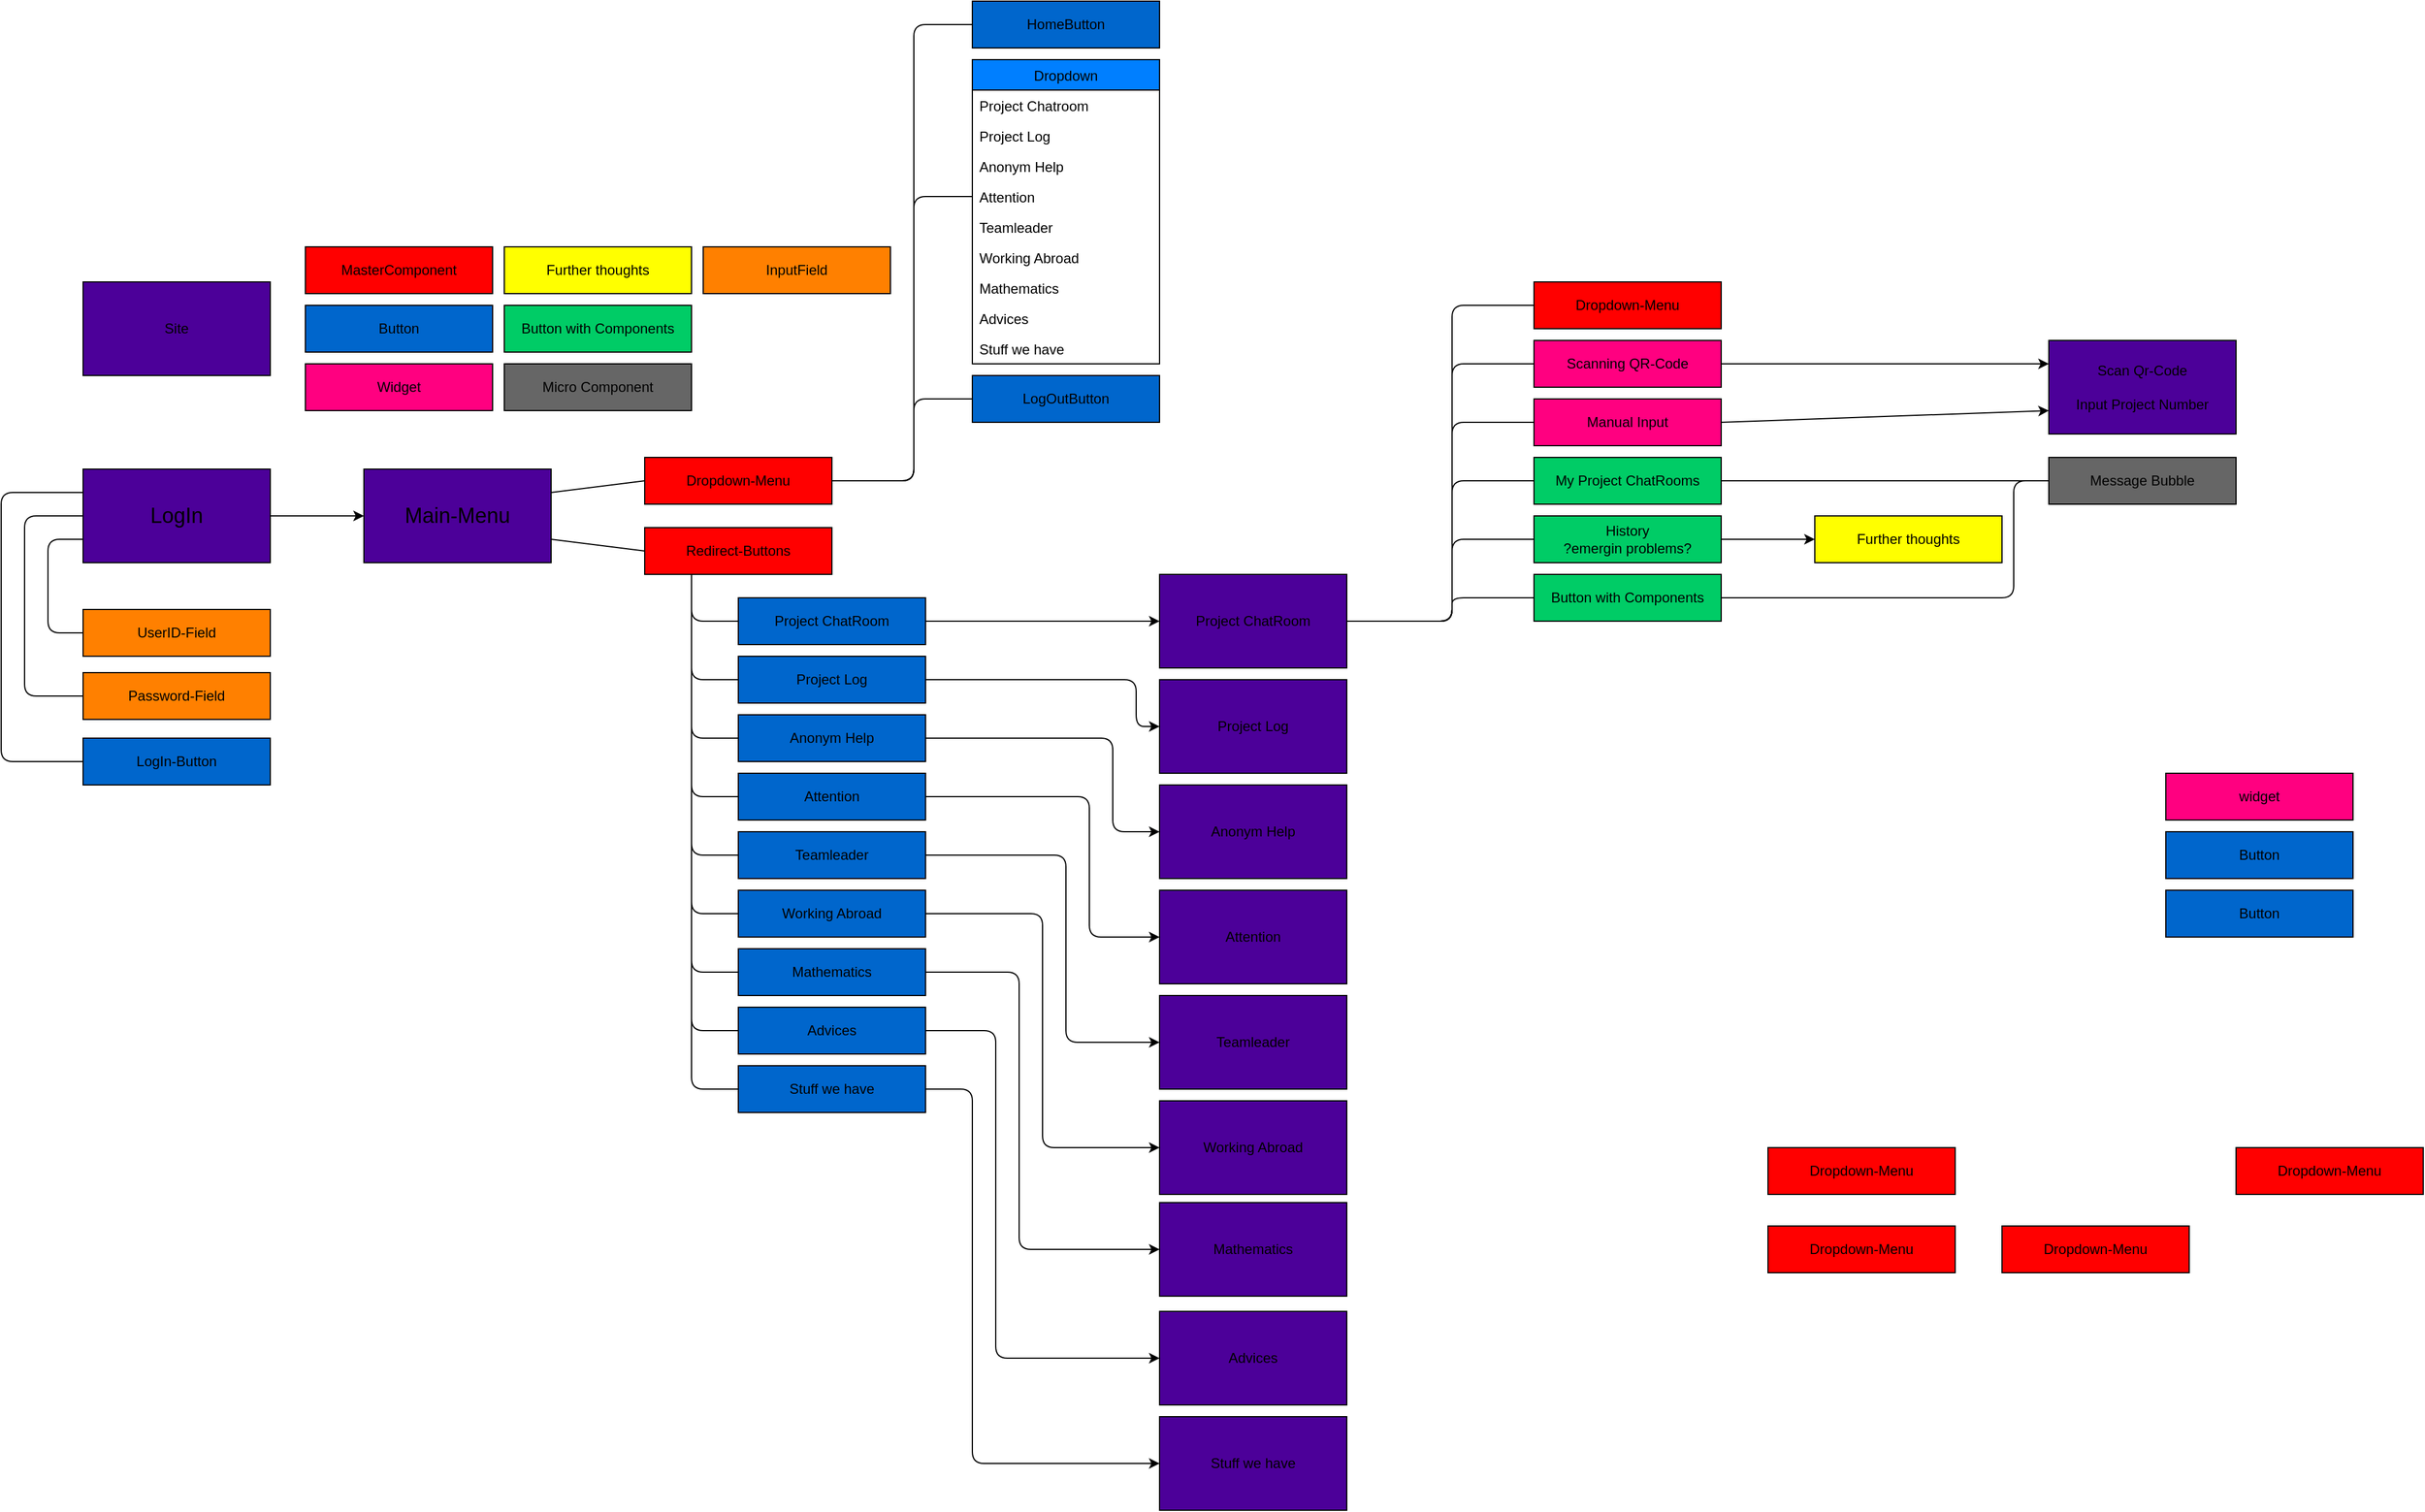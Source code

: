 <mxfile version="14.1.8" type="github">
  <diagram id="CYzmzR_TMUYCj8WLfeWa" name="Page-1">
    <mxGraphModel dx="848" dy="1343" grid="1" gridSize="10" guides="1" tooltips="1" connect="1" arrows="1" fold="1" page="1" pageScale="1" pageWidth="1169" pageHeight="827" math="0" shadow="0">
      <root>
        <mxCell id="0" />
        <mxCell id="1" parent="0" />
        <mxCell id="Xn9P-yLoD2EliFYj8Yuh-2" value="&lt;font style=&quot;font-size: 18px&quot;&gt;LogIn&lt;/font&gt;" style="rounded=0;whiteSpace=wrap;html=1;fillColor=#4C0099;" vertex="1" parent="1">
          <mxGeometry x="80" y="200" width="160" height="80" as="geometry" />
        </mxCell>
        <mxCell id="Xn9P-yLoD2EliFYj8Yuh-3" value="&lt;font style=&quot;font-size: 18px&quot;&gt;Main-Menu&lt;/font&gt;" style="rounded=0;whiteSpace=wrap;html=1;fillColor=#4C0099;" vertex="1" parent="1">
          <mxGeometry x="320" y="200" width="160" height="80" as="geometry" />
        </mxCell>
        <mxCell id="Xn9P-yLoD2EliFYj8Yuh-4" value="" style="endArrow=classic;html=1;exitX=1;exitY=0.5;exitDx=0;exitDy=0;entryX=0;entryY=0.5;entryDx=0;entryDy=0;" edge="1" parent="1" source="Xn9P-yLoD2EliFYj8Yuh-2" target="Xn9P-yLoD2EliFYj8Yuh-3">
          <mxGeometry width="50" height="50" relative="1" as="geometry">
            <mxPoint x="260" y="360" as="sourcePoint" />
            <mxPoint x="310" y="310" as="targetPoint" />
          </mxGeometry>
        </mxCell>
        <mxCell id="Xn9P-yLoD2EliFYj8Yuh-5" value="Button" style="rounded=0;whiteSpace=wrap;html=1;fillColor=#0066CC;" vertex="1" parent="1">
          <mxGeometry x="270" y="60" width="160" height="40" as="geometry" />
        </mxCell>
        <mxCell id="Xn9P-yLoD2EliFYj8Yuh-6" value="Site" style="rounded=0;whiteSpace=wrap;html=1;fillColor=#4C0099;" vertex="1" parent="1">
          <mxGeometry x="80" y="40" width="160" height="80" as="geometry" />
        </mxCell>
        <mxCell id="Xn9P-yLoD2EliFYj8Yuh-7" value="Dropdown-Menu" style="rounded=0;whiteSpace=wrap;html=1;fillColor=#FF0000;" vertex="1" parent="1">
          <mxGeometry x="560" y="190" width="160" height="40" as="geometry" />
        </mxCell>
        <mxCell id="Xn9P-yLoD2EliFYj8Yuh-8" value="Redirect-Buttons" style="rounded=0;whiteSpace=wrap;html=1;fillColor=#FF0000;" vertex="1" parent="1">
          <mxGeometry x="560" y="250" width="160" height="40" as="geometry" />
        </mxCell>
        <mxCell id="Xn9P-yLoD2EliFYj8Yuh-9" value="" style="endArrow=none;html=1;entryX=0;entryY=0.5;entryDx=0;entryDy=0;exitX=1;exitY=0.25;exitDx=0;exitDy=0;" edge="1" parent="1" source="Xn9P-yLoD2EliFYj8Yuh-3" target="Xn9P-yLoD2EliFYj8Yuh-7">
          <mxGeometry width="50" height="50" relative="1" as="geometry">
            <mxPoint x="460" y="350" as="sourcePoint" />
            <mxPoint x="510" y="300" as="targetPoint" />
          </mxGeometry>
        </mxCell>
        <mxCell id="Xn9P-yLoD2EliFYj8Yuh-10" value="" style="endArrow=none;html=1;entryX=0;entryY=0.5;entryDx=0;entryDy=0;exitX=1;exitY=0.75;exitDx=0;exitDy=0;" edge="1" parent="1" source="Xn9P-yLoD2EliFYj8Yuh-3" target="Xn9P-yLoD2EliFYj8Yuh-8">
          <mxGeometry width="50" height="50" relative="1" as="geometry">
            <mxPoint x="460" y="360" as="sourcePoint" />
            <mxPoint x="510" y="310" as="targetPoint" />
          </mxGeometry>
        </mxCell>
        <mxCell id="Xn9P-yLoD2EliFYj8Yuh-11" value="UserID-Field" style="rounded=0;whiteSpace=wrap;html=1;fillColor=#FF8000;" vertex="1" parent="1">
          <mxGeometry x="80" y="320" width="160" height="40" as="geometry" />
        </mxCell>
        <mxCell id="Xn9P-yLoD2EliFYj8Yuh-12" value="Password-Field" style="rounded=0;whiteSpace=wrap;html=1;fillColor=#FF8000;" vertex="1" parent="1">
          <mxGeometry x="80" y="374" width="160" height="40" as="geometry" />
        </mxCell>
        <mxCell id="Xn9P-yLoD2EliFYj8Yuh-13" value="LogIn-Button" style="rounded=0;whiteSpace=wrap;html=1;fillColor=#0066CC;" vertex="1" parent="1">
          <mxGeometry x="80" y="430" width="160" height="40" as="geometry" />
        </mxCell>
        <mxCell id="Xn9P-yLoD2EliFYj8Yuh-15" value="" style="endArrow=none;html=1;entryX=0;entryY=0.25;entryDx=0;entryDy=0;exitX=0;exitY=0.5;exitDx=0;exitDy=0;" edge="1" parent="1" source="Xn9P-yLoD2EliFYj8Yuh-13" target="Xn9P-yLoD2EliFYj8Yuh-2">
          <mxGeometry width="50" height="50" relative="1" as="geometry">
            <mxPoint x="30" y="450" as="sourcePoint" />
            <mxPoint x="50" y="230" as="targetPoint" />
            <Array as="points">
              <mxPoint x="10" y="450" />
              <mxPoint x="10" y="220" />
            </Array>
          </mxGeometry>
        </mxCell>
        <mxCell id="Xn9P-yLoD2EliFYj8Yuh-16" value="" style="endArrow=none;html=1;entryX=0;entryY=0.5;entryDx=0;entryDy=0;exitX=0;exitY=0.5;exitDx=0;exitDy=0;" edge="1" parent="1" source="Xn9P-yLoD2EliFYj8Yuh-12" target="Xn9P-yLoD2EliFYj8Yuh-2">
          <mxGeometry width="50" height="50" relative="1" as="geometry">
            <mxPoint x="10" y="310" as="sourcePoint" />
            <mxPoint x="60" y="260" as="targetPoint" />
            <Array as="points">
              <mxPoint x="30" y="394" />
              <mxPoint x="30" y="240" />
            </Array>
          </mxGeometry>
        </mxCell>
        <mxCell id="Xn9P-yLoD2EliFYj8Yuh-17" value="" style="endArrow=none;html=1;entryX=0;entryY=0.75;entryDx=0;entryDy=0;exitX=0;exitY=0.5;exitDx=0;exitDy=0;" edge="1" parent="1" source="Xn9P-yLoD2EliFYj8Yuh-11" target="Xn9P-yLoD2EliFYj8Yuh-2">
          <mxGeometry width="50" height="50" relative="1" as="geometry">
            <mxPoint x="40" y="330" as="sourcePoint" />
            <mxPoint x="90" y="280" as="targetPoint" />
            <Array as="points">
              <mxPoint x="50" y="340" />
              <mxPoint x="50" y="260" />
            </Array>
          </mxGeometry>
        </mxCell>
        <mxCell id="Xn9P-yLoD2EliFYj8Yuh-18" value="Project ChatRoom" style="rounded=0;whiteSpace=wrap;html=1;fillColor=#0066CC;" vertex="1" parent="1">
          <mxGeometry x="640" y="310" width="160" height="40" as="geometry" />
        </mxCell>
        <mxCell id="Xn9P-yLoD2EliFYj8Yuh-19" value="Project Log" style="rounded=0;whiteSpace=wrap;html=1;fillColor=#0066CC;" vertex="1" parent="1">
          <mxGeometry x="640" y="360" width="160" height="40" as="geometry" />
        </mxCell>
        <mxCell id="Xn9P-yLoD2EliFYj8Yuh-20" value="Anonym Help" style="rounded=0;whiteSpace=wrap;html=1;fillColor=#0066CC;" vertex="1" parent="1">
          <mxGeometry x="640" y="410" width="160" height="40" as="geometry" />
        </mxCell>
        <mxCell id="Xn9P-yLoD2EliFYj8Yuh-21" value="" style="endArrow=none;html=1;entryX=0.25;entryY=1;entryDx=0;entryDy=0;exitX=0;exitY=0.5;exitDx=0;exitDy=0;" edge="1" parent="1" source="Xn9P-yLoD2EliFYj8Yuh-20" target="Xn9P-yLoD2EliFYj8Yuh-8">
          <mxGeometry width="50" height="50" relative="1" as="geometry">
            <mxPoint x="600" y="450" as="sourcePoint" />
            <mxPoint x="570" y="310" as="targetPoint" />
            <Array as="points">
              <mxPoint x="600" y="430" />
            </Array>
          </mxGeometry>
        </mxCell>
        <mxCell id="Xn9P-yLoD2EliFYj8Yuh-22" value="" style="endArrow=none;html=1;entryX=0;entryY=0.5;entryDx=0;entryDy=0;" edge="1" parent="1" target="Xn9P-yLoD2EliFYj8Yuh-19">
          <mxGeometry width="50" height="50" relative="1" as="geometry">
            <mxPoint x="600" y="290" as="sourcePoint" />
            <mxPoint x="640" y="370" as="targetPoint" />
            <Array as="points">
              <mxPoint x="600" y="380" />
            </Array>
          </mxGeometry>
        </mxCell>
        <mxCell id="Xn9P-yLoD2EliFYj8Yuh-23" value="" style="endArrow=none;html=1;entryX=0.25;entryY=1;entryDx=0;entryDy=0;exitX=0;exitY=0.5;exitDx=0;exitDy=0;" edge="1" parent="1" source="Xn9P-yLoD2EliFYj8Yuh-18" target="Xn9P-yLoD2EliFYj8Yuh-8">
          <mxGeometry width="50" height="50" relative="1" as="geometry">
            <mxPoint x="420" y="420" as="sourcePoint" />
            <mxPoint x="470" y="370" as="targetPoint" />
            <Array as="points">
              <mxPoint x="600" y="330" />
            </Array>
          </mxGeometry>
        </mxCell>
        <mxCell id="Xn9P-yLoD2EliFYj8Yuh-24" value="MasterComponent" style="rounded=0;whiteSpace=wrap;html=1;fillColor=#FF0000;" vertex="1" parent="1">
          <mxGeometry x="270" y="10" width="160" height="40" as="geometry" />
        </mxCell>
        <mxCell id="Xn9P-yLoD2EliFYj8Yuh-25" value="Dropdown" style="swimlane;fontStyle=0;childLayout=stackLayout;horizontal=1;startSize=26;fillColor=#007FFF;horizontalStack=0;resizeParent=1;resizeParentMax=0;resizeLast=0;collapsible=1;marginBottom=0;" vertex="1" parent="1">
          <mxGeometry x="840" y="-150" width="160" height="260" as="geometry" />
        </mxCell>
        <mxCell id="Xn9P-yLoD2EliFYj8Yuh-26" value="Project Chatroom" style="text;strokeColor=none;fillColor=none;align=left;verticalAlign=top;spacingLeft=4;spacingRight=4;overflow=hidden;rotatable=0;points=[[0,0.5],[1,0.5]];portConstraint=eastwest;" vertex="1" parent="Xn9P-yLoD2EliFYj8Yuh-25">
          <mxGeometry y="26" width="160" height="26" as="geometry" />
        </mxCell>
        <mxCell id="Xn9P-yLoD2EliFYj8Yuh-27" value="Project Log" style="text;strokeColor=none;fillColor=none;align=left;verticalAlign=top;spacingLeft=4;spacingRight=4;overflow=hidden;rotatable=0;points=[[0,0.5],[1,0.5]];portConstraint=eastwest;" vertex="1" parent="Xn9P-yLoD2EliFYj8Yuh-25">
          <mxGeometry y="52" width="160" height="26" as="geometry" />
        </mxCell>
        <mxCell id="Xn9P-yLoD2EliFYj8Yuh-28" value="Anonym Help" style="text;strokeColor=none;fillColor=none;align=left;verticalAlign=top;spacingLeft=4;spacingRight=4;overflow=hidden;rotatable=0;points=[[0,0.5],[1,0.5]];portConstraint=eastwest;" vertex="1" parent="Xn9P-yLoD2EliFYj8Yuh-25">
          <mxGeometry y="78" width="160" height="26" as="geometry" />
        </mxCell>
        <mxCell id="Xn9P-yLoD2EliFYj8Yuh-32" value="Attention" style="text;strokeColor=none;fillColor=none;align=left;verticalAlign=top;spacingLeft=4;spacingRight=4;overflow=hidden;rotatable=0;points=[[0,0.5],[1,0.5]];portConstraint=eastwest;" vertex="1" parent="Xn9P-yLoD2EliFYj8Yuh-25">
          <mxGeometry y="104" width="160" height="26" as="geometry" />
        </mxCell>
        <mxCell id="Xn9P-yLoD2EliFYj8Yuh-33" value="Teamleader" style="text;strokeColor=none;fillColor=none;align=left;verticalAlign=top;spacingLeft=4;spacingRight=4;overflow=hidden;rotatable=0;points=[[0,0.5],[1,0.5]];portConstraint=eastwest;" vertex="1" parent="Xn9P-yLoD2EliFYj8Yuh-25">
          <mxGeometry y="130" width="160" height="26" as="geometry" />
        </mxCell>
        <mxCell id="Xn9P-yLoD2EliFYj8Yuh-34" value="Working Abroad" style="text;strokeColor=none;fillColor=none;align=left;verticalAlign=top;spacingLeft=4;spacingRight=4;overflow=hidden;rotatable=0;points=[[0,0.5],[1,0.5]];portConstraint=eastwest;" vertex="1" parent="Xn9P-yLoD2EliFYj8Yuh-25">
          <mxGeometry y="156" width="160" height="26" as="geometry" />
        </mxCell>
        <mxCell id="Xn9P-yLoD2EliFYj8Yuh-35" value="Mathematics" style="text;strokeColor=none;fillColor=none;align=left;verticalAlign=top;spacingLeft=4;spacingRight=4;overflow=hidden;rotatable=0;points=[[0,0.5],[1,0.5]];portConstraint=eastwest;" vertex="1" parent="Xn9P-yLoD2EliFYj8Yuh-25">
          <mxGeometry y="182" width="160" height="26" as="geometry" />
        </mxCell>
        <mxCell id="Xn9P-yLoD2EliFYj8Yuh-36" value="Advices" style="text;strokeColor=none;fillColor=none;align=left;verticalAlign=top;spacingLeft=4;spacingRight=4;overflow=hidden;rotatable=0;points=[[0,0.5],[1,0.5]];portConstraint=eastwest;" vertex="1" parent="Xn9P-yLoD2EliFYj8Yuh-25">
          <mxGeometry y="208" width="160" height="26" as="geometry" />
        </mxCell>
        <mxCell id="Xn9P-yLoD2EliFYj8Yuh-37" value="Stuff we have" style="text;strokeColor=none;fillColor=none;align=left;verticalAlign=top;spacingLeft=4;spacingRight=4;overflow=hidden;rotatable=0;points=[[0,0.5],[1,0.5]];portConstraint=eastwest;" vertex="1" parent="Xn9P-yLoD2EliFYj8Yuh-25">
          <mxGeometry y="234" width="160" height="26" as="geometry" />
        </mxCell>
        <mxCell id="Xn9P-yLoD2EliFYj8Yuh-30" value="HomeButton" style="rounded=0;whiteSpace=wrap;html=1;fillColor=#0066CC;" vertex="1" parent="1">
          <mxGeometry x="840" y="-200" width="160" height="40" as="geometry" />
        </mxCell>
        <mxCell id="Xn9P-yLoD2EliFYj8Yuh-31" value="LogOutButton" style="rounded=0;whiteSpace=wrap;html=1;fillColor=#0066CC;" vertex="1" parent="1">
          <mxGeometry x="840" y="120" width="160" height="40" as="geometry" />
        </mxCell>
        <mxCell id="Xn9P-yLoD2EliFYj8Yuh-39" value="" style="endArrow=none;html=1;exitX=1;exitY=0.5;exitDx=0;exitDy=0;entryX=0;entryY=0.5;entryDx=0;entryDy=0;" edge="1" parent="1" source="Xn9P-yLoD2EliFYj8Yuh-7" target="Xn9P-yLoD2EliFYj8Yuh-30">
          <mxGeometry width="50" height="50" relative="1" as="geometry">
            <mxPoint x="600" y="-60" as="sourcePoint" />
            <mxPoint x="650" y="-110" as="targetPoint" />
            <Array as="points">
              <mxPoint x="790" y="210" />
              <mxPoint x="790" y="-180" />
            </Array>
          </mxGeometry>
        </mxCell>
        <mxCell id="Xn9P-yLoD2EliFYj8Yuh-40" value="" style="endArrow=none;html=1;exitX=1;exitY=0.5;exitDx=0;exitDy=0;entryX=0;entryY=0.5;entryDx=0;entryDy=0;" edge="1" parent="1" source="Xn9P-yLoD2EliFYj8Yuh-7" target="Xn9P-yLoD2EliFYj8Yuh-31">
          <mxGeometry width="50" height="50" relative="1" as="geometry">
            <mxPoint x="490" y="-70" as="sourcePoint" />
            <mxPoint x="540" y="-120" as="targetPoint" />
            <Array as="points">
              <mxPoint x="790" y="210" />
              <mxPoint x="790" y="140" />
            </Array>
          </mxGeometry>
        </mxCell>
        <mxCell id="Xn9P-yLoD2EliFYj8Yuh-41" value="" style="endArrow=none;html=1;exitX=1;exitY=0.5;exitDx=0;exitDy=0;entryX=0;entryY=0.5;entryDx=0;entryDy=0;" edge="1" parent="1" source="Xn9P-yLoD2EliFYj8Yuh-7" target="Xn9P-yLoD2EliFYj8Yuh-32">
          <mxGeometry width="50" height="50" relative="1" as="geometry">
            <mxPoint x="610" y="-130" as="sourcePoint" />
            <mxPoint x="660" y="-180" as="targetPoint" />
            <Array as="points">
              <mxPoint x="790" y="210" />
              <mxPoint x="790" y="-33" />
            </Array>
          </mxGeometry>
        </mxCell>
        <mxCell id="Xn9P-yLoD2EliFYj8Yuh-42" value="Attention" style="rounded=0;whiteSpace=wrap;html=1;fillColor=#0066CC;" vertex="1" parent="1">
          <mxGeometry x="640" y="460" width="160" height="40" as="geometry" />
        </mxCell>
        <mxCell id="Xn9P-yLoD2EliFYj8Yuh-43" value="Working Abroad" style="rounded=0;whiteSpace=wrap;html=1;fillColor=#0066CC;" vertex="1" parent="1">
          <mxGeometry x="640" y="560" width="160" height="40" as="geometry" />
        </mxCell>
        <mxCell id="Xn9P-yLoD2EliFYj8Yuh-44" value="Teamleader" style="rounded=0;whiteSpace=wrap;html=1;fillColor=#0066CC;" vertex="1" parent="1">
          <mxGeometry x="640" y="510" width="160" height="40" as="geometry" />
        </mxCell>
        <mxCell id="Xn9P-yLoD2EliFYj8Yuh-45" value="Mathematics" style="rounded=0;whiteSpace=wrap;html=1;fillColor=#0066CC;" vertex="1" parent="1">
          <mxGeometry x="640" y="610" width="160" height="40" as="geometry" />
        </mxCell>
        <mxCell id="Xn9P-yLoD2EliFYj8Yuh-46" value="Advices" style="rounded=0;whiteSpace=wrap;html=1;fillColor=#0066CC;" vertex="1" parent="1">
          <mxGeometry x="640" y="660" width="160" height="40" as="geometry" />
        </mxCell>
        <mxCell id="Xn9P-yLoD2EliFYj8Yuh-47" value="Stuff we have" style="rounded=0;whiteSpace=wrap;html=1;fillColor=#0066CC;" vertex="1" parent="1">
          <mxGeometry x="640" y="710" width="160" height="40" as="geometry" />
        </mxCell>
        <mxCell id="Xn9P-yLoD2EliFYj8Yuh-48" value="" style="endArrow=none;html=1;entryX=0;entryY=0.5;entryDx=0;entryDy=0;exitX=0.25;exitY=1;exitDx=0;exitDy=0;" edge="1" parent="1" source="Xn9P-yLoD2EliFYj8Yuh-8" target="Xn9P-yLoD2EliFYj8Yuh-43">
          <mxGeometry width="50" height="50" relative="1" as="geometry">
            <mxPoint x="390" y="510" as="sourcePoint" />
            <mxPoint x="440" y="460" as="targetPoint" />
            <Array as="points">
              <mxPoint x="600" y="580" />
            </Array>
          </mxGeometry>
        </mxCell>
        <mxCell id="Xn9P-yLoD2EliFYj8Yuh-49" value="" style="endArrow=none;html=1;entryX=0;entryY=0.5;entryDx=0;entryDy=0;" edge="1" parent="1" target="Xn9P-yLoD2EliFYj8Yuh-42">
          <mxGeometry width="50" height="50" relative="1" as="geometry">
            <mxPoint x="600" y="290" as="sourcePoint" />
            <mxPoint x="440" y="390" as="targetPoint" />
            <Array as="points">
              <mxPoint x="600" y="480" />
            </Array>
          </mxGeometry>
        </mxCell>
        <mxCell id="Xn9P-yLoD2EliFYj8Yuh-50" value="" style="endArrow=none;html=1;entryX=0;entryY=0.5;entryDx=0;entryDy=0;" edge="1" parent="1" target="Xn9P-yLoD2EliFYj8Yuh-47">
          <mxGeometry width="50" height="50" relative="1" as="geometry">
            <mxPoint x="600" y="290" as="sourcePoint" />
            <mxPoint x="390" y="560" as="targetPoint" />
            <Array as="points">
              <mxPoint x="600" y="730" />
            </Array>
          </mxGeometry>
        </mxCell>
        <mxCell id="Xn9P-yLoD2EliFYj8Yuh-51" value="" style="endArrow=none;html=1;entryX=0;entryY=0.5;entryDx=0;entryDy=0;" edge="1" parent="1" target="Xn9P-yLoD2EliFYj8Yuh-45">
          <mxGeometry width="50" height="50" relative="1" as="geometry">
            <mxPoint x="600" y="290" as="sourcePoint" />
            <mxPoint x="440" y="660" as="targetPoint" />
            <Array as="points">
              <mxPoint x="600" y="630" />
            </Array>
          </mxGeometry>
        </mxCell>
        <mxCell id="Xn9P-yLoD2EliFYj8Yuh-52" value="" style="endArrow=none;html=1;entryX=0;entryY=0.5;entryDx=0;entryDy=0;exitX=0.25;exitY=1;exitDx=0;exitDy=0;" edge="1" parent="1" source="Xn9P-yLoD2EliFYj8Yuh-8" target="Xn9P-yLoD2EliFYj8Yuh-46">
          <mxGeometry width="50" height="50" relative="1" as="geometry">
            <mxPoint x="370" y="660" as="sourcePoint" />
            <mxPoint x="420" y="610" as="targetPoint" />
            <Array as="points">
              <mxPoint x="600" y="680" />
            </Array>
          </mxGeometry>
        </mxCell>
        <mxCell id="Xn9P-yLoD2EliFYj8Yuh-53" value="" style="endArrow=none;html=1;entryX=0;entryY=0.5;entryDx=0;entryDy=0;" edge="1" parent="1" target="Xn9P-yLoD2EliFYj8Yuh-44">
          <mxGeometry width="50" height="50" relative="1" as="geometry">
            <mxPoint x="600" y="290" as="sourcePoint" />
            <mxPoint x="480" y="520" as="targetPoint" />
            <Array as="points">
              <mxPoint x="600" y="530" />
            </Array>
          </mxGeometry>
        </mxCell>
        <mxCell id="Xn9P-yLoD2EliFYj8Yuh-54" value="Project ChatRoom" style="rounded=0;whiteSpace=wrap;html=1;fillColor=#4C0099;" vertex="1" parent="1">
          <mxGeometry x="1000" y="290" width="160" height="80" as="geometry" />
        </mxCell>
        <mxCell id="Xn9P-yLoD2EliFYj8Yuh-55" value="" style="endArrow=classic;html=1;exitX=1;exitY=0.5;exitDx=0;exitDy=0;entryX=0;entryY=0.5;entryDx=0;entryDy=0;" edge="1" parent="1" source="Xn9P-yLoD2EliFYj8Yuh-18" target="Xn9P-yLoD2EliFYj8Yuh-54">
          <mxGeometry width="50" height="50" relative="1" as="geometry">
            <mxPoint x="870" y="360" as="sourcePoint" />
            <mxPoint x="920" y="310" as="targetPoint" />
          </mxGeometry>
        </mxCell>
        <mxCell id="Xn9P-yLoD2EliFYj8Yuh-56" value="Project Log" style="rounded=0;whiteSpace=wrap;html=1;fillColor=#4C0099;" vertex="1" parent="1">
          <mxGeometry x="1000" y="380" width="160" height="80" as="geometry" />
        </mxCell>
        <mxCell id="Xn9P-yLoD2EliFYj8Yuh-57" value="Anonym Help" style="rounded=0;whiteSpace=wrap;html=1;fillColor=#4C0099;" vertex="1" parent="1">
          <mxGeometry x="1000" y="470" width="160" height="80" as="geometry" />
        </mxCell>
        <mxCell id="Xn9P-yLoD2EliFYj8Yuh-58" value="Attention" style="rounded=0;whiteSpace=wrap;html=1;fillColor=#4C0099;" vertex="1" parent="1">
          <mxGeometry x="1000" y="560" width="160" height="80" as="geometry" />
        </mxCell>
        <mxCell id="Xn9P-yLoD2EliFYj8Yuh-59" value="Teamleader" style="rounded=0;whiteSpace=wrap;html=1;fillColor=#4C0099;" vertex="1" parent="1">
          <mxGeometry x="1000" y="650" width="160" height="80" as="geometry" />
        </mxCell>
        <mxCell id="Xn9P-yLoD2EliFYj8Yuh-60" value="Working Abroad" style="rounded=0;whiteSpace=wrap;html=1;fillColor=#4C0099;" vertex="1" parent="1">
          <mxGeometry x="1000" y="740" width="160" height="80" as="geometry" />
        </mxCell>
        <mxCell id="Xn9P-yLoD2EliFYj8Yuh-61" value="Mathematics" style="rounded=0;whiteSpace=wrap;html=1;fillColor=#4C0099;" vertex="1" parent="1">
          <mxGeometry x="1000" y="827" width="160" height="80" as="geometry" />
        </mxCell>
        <mxCell id="Xn9P-yLoD2EliFYj8Yuh-62" value="Advices" style="rounded=0;whiteSpace=wrap;html=1;fillColor=#4C0099;" vertex="1" parent="1">
          <mxGeometry x="1000" y="920" width="160" height="80" as="geometry" />
        </mxCell>
        <mxCell id="Xn9P-yLoD2EliFYj8Yuh-63" value="Stuff we have" style="rounded=0;whiteSpace=wrap;html=1;fillColor=#4C0099;" vertex="1" parent="1">
          <mxGeometry x="1000" y="1010" width="160" height="80" as="geometry" />
        </mxCell>
        <mxCell id="Xn9P-yLoD2EliFYj8Yuh-64" value="" style="endArrow=classic;html=1;exitX=1;exitY=0.5;exitDx=0;exitDy=0;entryX=0;entryY=0.5;entryDx=0;entryDy=0;" edge="1" parent="1" source="Xn9P-yLoD2EliFYj8Yuh-19" target="Xn9P-yLoD2EliFYj8Yuh-56">
          <mxGeometry width="50" height="50" relative="1" as="geometry">
            <mxPoint x="880" y="450" as="sourcePoint" />
            <mxPoint x="930" y="400" as="targetPoint" />
            <Array as="points">
              <mxPoint x="980" y="380" />
              <mxPoint x="980" y="420" />
            </Array>
          </mxGeometry>
        </mxCell>
        <mxCell id="Xn9P-yLoD2EliFYj8Yuh-65" value="" style="endArrow=classic;html=1;exitX=1;exitY=0.5;exitDx=0;exitDy=0;entryX=0;entryY=0.5;entryDx=0;entryDy=0;" edge="1" parent="1" source="Xn9P-yLoD2EliFYj8Yuh-20" target="Xn9P-yLoD2EliFYj8Yuh-57">
          <mxGeometry width="50" height="50" relative="1" as="geometry">
            <mxPoint x="850" y="490" as="sourcePoint" />
            <mxPoint x="900" y="440" as="targetPoint" />
            <Array as="points">
              <mxPoint x="960" y="430" />
              <mxPoint x="960" y="510" />
            </Array>
          </mxGeometry>
        </mxCell>
        <mxCell id="Xn9P-yLoD2EliFYj8Yuh-66" value="" style="endArrow=classic;html=1;exitX=1;exitY=0.5;exitDx=0;exitDy=0;entryX=0;entryY=0.5;entryDx=0;entryDy=0;" edge="1" parent="1" source="Xn9P-yLoD2EliFYj8Yuh-42" target="Xn9P-yLoD2EliFYj8Yuh-58">
          <mxGeometry width="50" height="50" relative="1" as="geometry">
            <mxPoint x="830" y="570" as="sourcePoint" />
            <mxPoint x="880" y="520" as="targetPoint" />
            <Array as="points">
              <mxPoint x="940" y="480" />
              <mxPoint x="940" y="600" />
            </Array>
          </mxGeometry>
        </mxCell>
        <mxCell id="Xn9P-yLoD2EliFYj8Yuh-67" value="" style="endArrow=classic;html=1;exitX=1;exitY=0.5;exitDx=0;exitDy=0;entryX=0;entryY=0.5;entryDx=0;entryDy=0;" edge="1" parent="1" source="Xn9P-yLoD2EliFYj8Yuh-44" target="Xn9P-yLoD2EliFYj8Yuh-59">
          <mxGeometry width="50" height="50" relative="1" as="geometry">
            <mxPoint x="890" y="590" as="sourcePoint" />
            <mxPoint x="940" y="540" as="targetPoint" />
            <Array as="points">
              <mxPoint x="920" y="530" />
              <mxPoint x="920" y="690" />
            </Array>
          </mxGeometry>
        </mxCell>
        <mxCell id="Xn9P-yLoD2EliFYj8Yuh-68" value="" style="endArrow=classic;html=1;exitX=1;exitY=0.5;exitDx=0;exitDy=0;entryX=0;entryY=0.5;entryDx=0;entryDy=0;" edge="1" parent="1" source="Xn9P-yLoD2EliFYj8Yuh-43" target="Xn9P-yLoD2EliFYj8Yuh-60">
          <mxGeometry width="50" height="50" relative="1" as="geometry">
            <mxPoint x="830" y="650" as="sourcePoint" />
            <mxPoint x="880" y="600" as="targetPoint" />
            <Array as="points">
              <mxPoint x="900" y="580" />
              <mxPoint x="900" y="780" />
            </Array>
          </mxGeometry>
        </mxCell>
        <mxCell id="Xn9P-yLoD2EliFYj8Yuh-69" value="" style="endArrow=classic;html=1;exitX=1;exitY=0.5;exitDx=0;exitDy=0;entryX=0;entryY=0.5;entryDx=0;entryDy=0;" edge="1" parent="1" source="Xn9P-yLoD2EliFYj8Yuh-45" target="Xn9P-yLoD2EliFYj8Yuh-61">
          <mxGeometry width="50" height="50" relative="1" as="geometry">
            <mxPoint x="830" y="690" as="sourcePoint" />
            <mxPoint x="880" y="640" as="targetPoint" />
            <Array as="points">
              <mxPoint x="880" y="630" />
              <mxPoint x="880" y="867" />
            </Array>
          </mxGeometry>
        </mxCell>
        <mxCell id="Xn9P-yLoD2EliFYj8Yuh-70" value="" style="endArrow=classic;html=1;exitX=1;exitY=0.5;exitDx=0;exitDy=0;entryX=0;entryY=0.5;entryDx=0;entryDy=0;" edge="1" parent="1" source="Xn9P-yLoD2EliFYj8Yuh-46" target="Xn9P-yLoD2EliFYj8Yuh-62">
          <mxGeometry width="50" height="50" relative="1" as="geometry">
            <mxPoint x="850" y="770" as="sourcePoint" />
            <mxPoint x="900" y="720" as="targetPoint" />
            <Array as="points">
              <mxPoint x="860" y="680" />
              <mxPoint x="860" y="960" />
            </Array>
          </mxGeometry>
        </mxCell>
        <mxCell id="Xn9P-yLoD2EliFYj8Yuh-71" value="" style="endArrow=classic;html=1;exitX=1;exitY=0.5;exitDx=0;exitDy=0;entryX=0;entryY=0.5;entryDx=0;entryDy=0;" edge="1" parent="1" source="Xn9P-yLoD2EliFYj8Yuh-47" target="Xn9P-yLoD2EliFYj8Yuh-63">
          <mxGeometry width="50" height="50" relative="1" as="geometry">
            <mxPoint x="830" y="920" as="sourcePoint" />
            <mxPoint x="880" y="870" as="targetPoint" />
            <Array as="points">
              <mxPoint x="840" y="730" />
              <mxPoint x="840" y="1050" />
            </Array>
          </mxGeometry>
        </mxCell>
        <mxCell id="Xn9P-yLoD2EliFYj8Yuh-72" value="Widget" style="rounded=0;whiteSpace=wrap;html=1;fillColor=#FF0080;" vertex="1" parent="1">
          <mxGeometry x="270" y="110" width="160" height="40" as="geometry" />
        </mxCell>
        <mxCell id="Xn9P-yLoD2EliFYj8Yuh-73" value="Scanning QR-Code" style="rounded=0;whiteSpace=wrap;html=1;fillColor=#FF0080;" vertex="1" parent="1">
          <mxGeometry x="1320" y="90" width="160" height="40" as="geometry" />
        </mxCell>
        <mxCell id="Xn9P-yLoD2EliFYj8Yuh-74" value="Button" style="rounded=0;whiteSpace=wrap;html=1;fillColor=#0066CC;" vertex="1" parent="1">
          <mxGeometry x="1860" y="510" width="160" height="40" as="geometry" />
        </mxCell>
        <mxCell id="Xn9P-yLoD2EliFYj8Yuh-75" value="Dropdown-Menu" style="rounded=0;whiteSpace=wrap;html=1;fillColor=#FF0000;" vertex="1" parent="1">
          <mxGeometry x="1520" y="780" width="160" height="40" as="geometry" />
        </mxCell>
        <mxCell id="Xn9P-yLoD2EliFYj8Yuh-76" value="Dropdown-Menu" style="rounded=0;whiteSpace=wrap;html=1;fillColor=#FF0000;" vertex="1" parent="1">
          <mxGeometry x="1320" y="40" width="160" height="40" as="geometry" />
        </mxCell>
        <mxCell id="Xn9P-yLoD2EliFYj8Yuh-77" value="Dropdown-Menu" style="rounded=0;whiteSpace=wrap;html=1;fillColor=#FF0000;" vertex="1" parent="1">
          <mxGeometry x="1520" y="847" width="160" height="40" as="geometry" />
        </mxCell>
        <mxCell id="Xn9P-yLoD2EliFYj8Yuh-78" value="Dropdown-Menu" style="rounded=0;whiteSpace=wrap;html=1;fillColor=#FF0000;" vertex="1" parent="1">
          <mxGeometry x="1920" y="780" width="160" height="40" as="geometry" />
        </mxCell>
        <mxCell id="Xn9P-yLoD2EliFYj8Yuh-79" value="Dropdown-Menu" style="rounded=0;whiteSpace=wrap;html=1;fillColor=#FF0000;" vertex="1" parent="1">
          <mxGeometry x="1720" y="847" width="160" height="40" as="geometry" />
        </mxCell>
        <mxCell id="Xn9P-yLoD2EliFYj8Yuh-82" value="Manual Input" style="rounded=0;whiteSpace=wrap;html=1;fillColor=#FF0080;" vertex="1" parent="1">
          <mxGeometry x="1320" y="140" width="160" height="40" as="geometry" />
        </mxCell>
        <mxCell id="Xn9P-yLoD2EliFYj8Yuh-83" value="widget" style="rounded=0;whiteSpace=wrap;html=1;fillColor=#FF0080;" vertex="1" parent="1">
          <mxGeometry x="1860" y="460" width="160" height="40" as="geometry" />
        </mxCell>
        <mxCell id="Xn9P-yLoD2EliFYj8Yuh-84" value="&lt;font color=&quot;#000000&quot;&gt;Further thoughts&lt;/font&gt;" style="rounded=0;whiteSpace=wrap;html=1;fillColor=#FFFF00;strokeColor=#000000;" vertex="1" parent="1">
          <mxGeometry x="440" y="10" width="160" height="40" as="geometry" />
        </mxCell>
        <mxCell id="Xn9P-yLoD2EliFYj8Yuh-86" value="Button" style="rounded=0;whiteSpace=wrap;html=1;fillColor=#0066CC;" vertex="1" parent="1">
          <mxGeometry x="1860" y="560" width="160" height="40" as="geometry" />
        </mxCell>
        <mxCell id="Xn9P-yLoD2EliFYj8Yuh-88" value="Button with Components " style="rounded=0;whiteSpace=wrap;html=1;fillColor=#00CC66;" vertex="1" parent="1">
          <mxGeometry x="440" y="60" width="160" height="40" as="geometry" />
        </mxCell>
        <mxCell id="Xn9P-yLoD2EliFYj8Yuh-89" value="My Project ChatRooms" style="rounded=0;whiteSpace=wrap;html=1;fillColor=#00CC66;" vertex="1" parent="1">
          <mxGeometry x="1320" y="190" width="160" height="40" as="geometry" />
        </mxCell>
        <mxCell id="Xn9P-yLoD2EliFYj8Yuh-90" value="Button with Components " style="rounded=0;whiteSpace=wrap;html=1;fillColor=#00CC66;" vertex="1" parent="1">
          <mxGeometry x="1320" y="290" width="160" height="40" as="geometry" />
        </mxCell>
        <mxCell id="Xn9P-yLoD2EliFYj8Yuh-92" value="&lt;div&gt;History&lt;/div&gt;&lt;div&gt;?emergin problems?&lt;/div&gt;" style="rounded=0;whiteSpace=wrap;html=1;fillColor=#00CC66;" vertex="1" parent="1">
          <mxGeometry x="1320" y="240" width="160" height="40" as="geometry" />
        </mxCell>
        <mxCell id="Xn9P-yLoD2EliFYj8Yuh-93" value="&lt;font color=&quot;#000000&quot;&gt;Further thoughts&lt;/font&gt;" style="rounded=0;whiteSpace=wrap;html=1;fillColor=#FFFF00;strokeColor=#000000;" vertex="1" parent="1">
          <mxGeometry x="1560" y="240" width="160" height="40" as="geometry" />
        </mxCell>
        <mxCell id="Xn9P-yLoD2EliFYj8Yuh-94" value="" style="endArrow=classic;html=1;exitX=1;exitY=0.5;exitDx=0;exitDy=0;entryX=0;entryY=0.5;entryDx=0;entryDy=0;" edge="1" parent="1" source="Xn9P-yLoD2EliFYj8Yuh-92" target="Xn9P-yLoD2EliFYj8Yuh-93">
          <mxGeometry width="50" height="50" relative="1" as="geometry">
            <mxPoint x="1520" y="380" as="sourcePoint" />
            <mxPoint x="1570" y="330" as="targetPoint" />
          </mxGeometry>
        </mxCell>
        <mxCell id="Xn9P-yLoD2EliFYj8Yuh-95" value="Micro Component" style="rounded=0;whiteSpace=wrap;html=1;fillColor=#666666;" vertex="1" parent="1">
          <mxGeometry x="440" y="110" width="160" height="40" as="geometry" />
        </mxCell>
        <mxCell id="Xn9P-yLoD2EliFYj8Yuh-96" value="Message Bubble" style="rounded=0;whiteSpace=wrap;html=1;fillColor=#666666;" vertex="1" parent="1">
          <mxGeometry x="1760" y="190" width="160" height="40" as="geometry" />
        </mxCell>
        <mxCell id="Xn9P-yLoD2EliFYj8Yuh-98" value="" style="endArrow=none;html=1;exitX=1;exitY=0.5;exitDx=0;exitDy=0;entryX=0;entryY=0.5;entryDx=0;entryDy=0;" edge="1" parent="1" source="Xn9P-yLoD2EliFYj8Yuh-89" target="Xn9P-yLoD2EliFYj8Yuh-96">
          <mxGeometry width="50" height="50" relative="1" as="geometry">
            <mxPoint x="1580" y="240" as="sourcePoint" />
            <mxPoint x="1630" y="190" as="targetPoint" />
          </mxGeometry>
        </mxCell>
        <mxCell id="Xn9P-yLoD2EliFYj8Yuh-99" value="" style="endArrow=none;html=1;exitX=1;exitY=0.5;exitDx=0;exitDy=0;entryX=0;entryY=0.5;entryDx=0;entryDy=0;" edge="1" parent="1" source="Xn9P-yLoD2EliFYj8Yuh-90" target="Xn9P-yLoD2EliFYj8Yuh-96">
          <mxGeometry width="50" height="50" relative="1" as="geometry">
            <mxPoint x="1730" y="390" as="sourcePoint" />
            <mxPoint x="1780" y="340" as="targetPoint" />
            <Array as="points">
              <mxPoint x="1730" y="310" />
              <mxPoint x="1730" y="210" />
            </Array>
          </mxGeometry>
        </mxCell>
        <mxCell id="Xn9P-yLoD2EliFYj8Yuh-100" value="" style="endArrow=none;html=1;entryX=0;entryY=0.5;entryDx=0;entryDy=0;" edge="1" parent="1" target="Xn9P-yLoD2EliFYj8Yuh-89">
          <mxGeometry width="50" height="50" relative="1" as="geometry">
            <mxPoint x="1160" y="330" as="sourcePoint" />
            <mxPoint x="1260" y="210" as="targetPoint" />
            <Array as="points">
              <mxPoint x="1250" y="330" />
              <mxPoint x="1250" y="210" />
            </Array>
          </mxGeometry>
        </mxCell>
        <mxCell id="Xn9P-yLoD2EliFYj8Yuh-101" value="" style="endArrow=none;html=1;exitX=1;exitY=0.5;exitDx=0;exitDy=0;entryX=0;entryY=0.5;entryDx=0;entryDy=0;" edge="1" parent="1" source="Xn9P-yLoD2EliFYj8Yuh-54" target="Xn9P-yLoD2EliFYj8Yuh-90">
          <mxGeometry width="50" height="50" relative="1" as="geometry">
            <mxPoint x="1230" y="320" as="sourcePoint" />
            <mxPoint x="1280" y="330" as="targetPoint" />
            <Array as="points">
              <mxPoint x="1250" y="330" />
              <mxPoint x="1250" y="310" />
            </Array>
          </mxGeometry>
        </mxCell>
        <mxCell id="Xn9P-yLoD2EliFYj8Yuh-102" value="" style="endArrow=none;html=1;entryX=0;entryY=0.5;entryDx=0;entryDy=0;" edge="1" parent="1" target="Xn9P-yLoD2EliFYj8Yuh-92">
          <mxGeometry width="50" height="50" relative="1" as="geometry">
            <mxPoint x="1160" y="330" as="sourcePoint" />
            <mxPoint x="1310" y="360" as="targetPoint" />
            <Array as="points">
              <mxPoint x="1250" y="330" />
              <mxPoint x="1250" y="260" />
            </Array>
          </mxGeometry>
        </mxCell>
        <mxCell id="Xn9P-yLoD2EliFYj8Yuh-104" value="" style="endArrow=none;html=1;exitX=1;exitY=0.5;exitDx=0;exitDy=0;entryX=0;entryY=0.5;entryDx=0;entryDy=0;" edge="1" parent="1" source="Xn9P-yLoD2EliFYj8Yuh-54" target="Xn9P-yLoD2EliFYj8Yuh-82">
          <mxGeometry width="50" height="50" relative="1" as="geometry">
            <mxPoint x="1160" y="150" as="sourcePoint" />
            <mxPoint x="1210" y="100" as="targetPoint" />
            <Array as="points">
              <mxPoint x="1250" y="330" />
              <mxPoint x="1250" y="160" />
            </Array>
          </mxGeometry>
        </mxCell>
        <mxCell id="Xn9P-yLoD2EliFYj8Yuh-105" value="" style="endArrow=none;html=1;" edge="1" parent="1">
          <mxGeometry width="50" height="50" relative="1" as="geometry">
            <mxPoint x="1160" y="330" as="sourcePoint" />
            <mxPoint x="1320" y="110" as="targetPoint" />
            <Array as="points">
              <mxPoint x="1250" y="330" />
              <mxPoint x="1250" y="110" />
            </Array>
          </mxGeometry>
        </mxCell>
        <mxCell id="Xn9P-yLoD2EliFYj8Yuh-106" value="" style="endArrow=none;html=1;entryX=0;entryY=0.5;entryDx=0;entryDy=0;" edge="1" parent="1" target="Xn9P-yLoD2EliFYj8Yuh-76">
          <mxGeometry width="50" height="50" relative="1" as="geometry">
            <mxPoint x="1160" y="330" as="sourcePoint" />
            <mxPoint x="1210" y="20" as="targetPoint" />
            <Array as="points">
              <mxPoint x="1250" y="330" />
              <mxPoint x="1250" y="60" />
            </Array>
          </mxGeometry>
        </mxCell>
        <mxCell id="Xn9P-yLoD2EliFYj8Yuh-107" value="InputField" style="rounded=0;whiteSpace=wrap;html=1;fillColor=#FF8000;strokeColor=#000000;" vertex="1" parent="1">
          <mxGeometry x="610" y="10" width="160" height="40" as="geometry" />
        </mxCell>
        <mxCell id="Xn9P-yLoD2EliFYj8Yuh-108" value="&lt;div&gt;Scan Qr-Code&lt;/div&gt;&lt;div&gt;&lt;br&gt;&lt;/div&gt;&lt;div&gt;Input Project Number&lt;br&gt;&lt;/div&gt;" style="rounded=0;whiteSpace=wrap;html=1;fillColor=#4C0099;" vertex="1" parent="1">
          <mxGeometry x="1760" y="90" width="160" height="80" as="geometry" />
        </mxCell>
        <mxCell id="Xn9P-yLoD2EliFYj8Yuh-109" value="" style="endArrow=classic;html=1;exitX=1;exitY=0.5;exitDx=0;exitDy=0;entryX=0;entryY=0.25;entryDx=0;entryDy=0;" edge="1" parent="1" source="Xn9P-yLoD2EliFYj8Yuh-73" target="Xn9P-yLoD2EliFYj8Yuh-108">
          <mxGeometry width="50" height="50" relative="1" as="geometry">
            <mxPoint x="1610" y="100" as="sourcePoint" />
            <mxPoint x="1750" y="130" as="targetPoint" />
          </mxGeometry>
        </mxCell>
        <mxCell id="Xn9P-yLoD2EliFYj8Yuh-110" value="" style="endArrow=classic;html=1;exitX=1;exitY=0.5;exitDx=0;exitDy=0;entryX=0;entryY=0.75;entryDx=0;entryDy=0;" edge="1" parent="1" source="Xn9P-yLoD2EliFYj8Yuh-82" target="Xn9P-yLoD2EliFYj8Yuh-108">
          <mxGeometry width="50" height="50" relative="1" as="geometry">
            <mxPoint x="1590" y="200" as="sourcePoint" />
            <mxPoint x="1640" y="150" as="targetPoint" />
          </mxGeometry>
        </mxCell>
      </root>
    </mxGraphModel>
  </diagram>
</mxfile>
